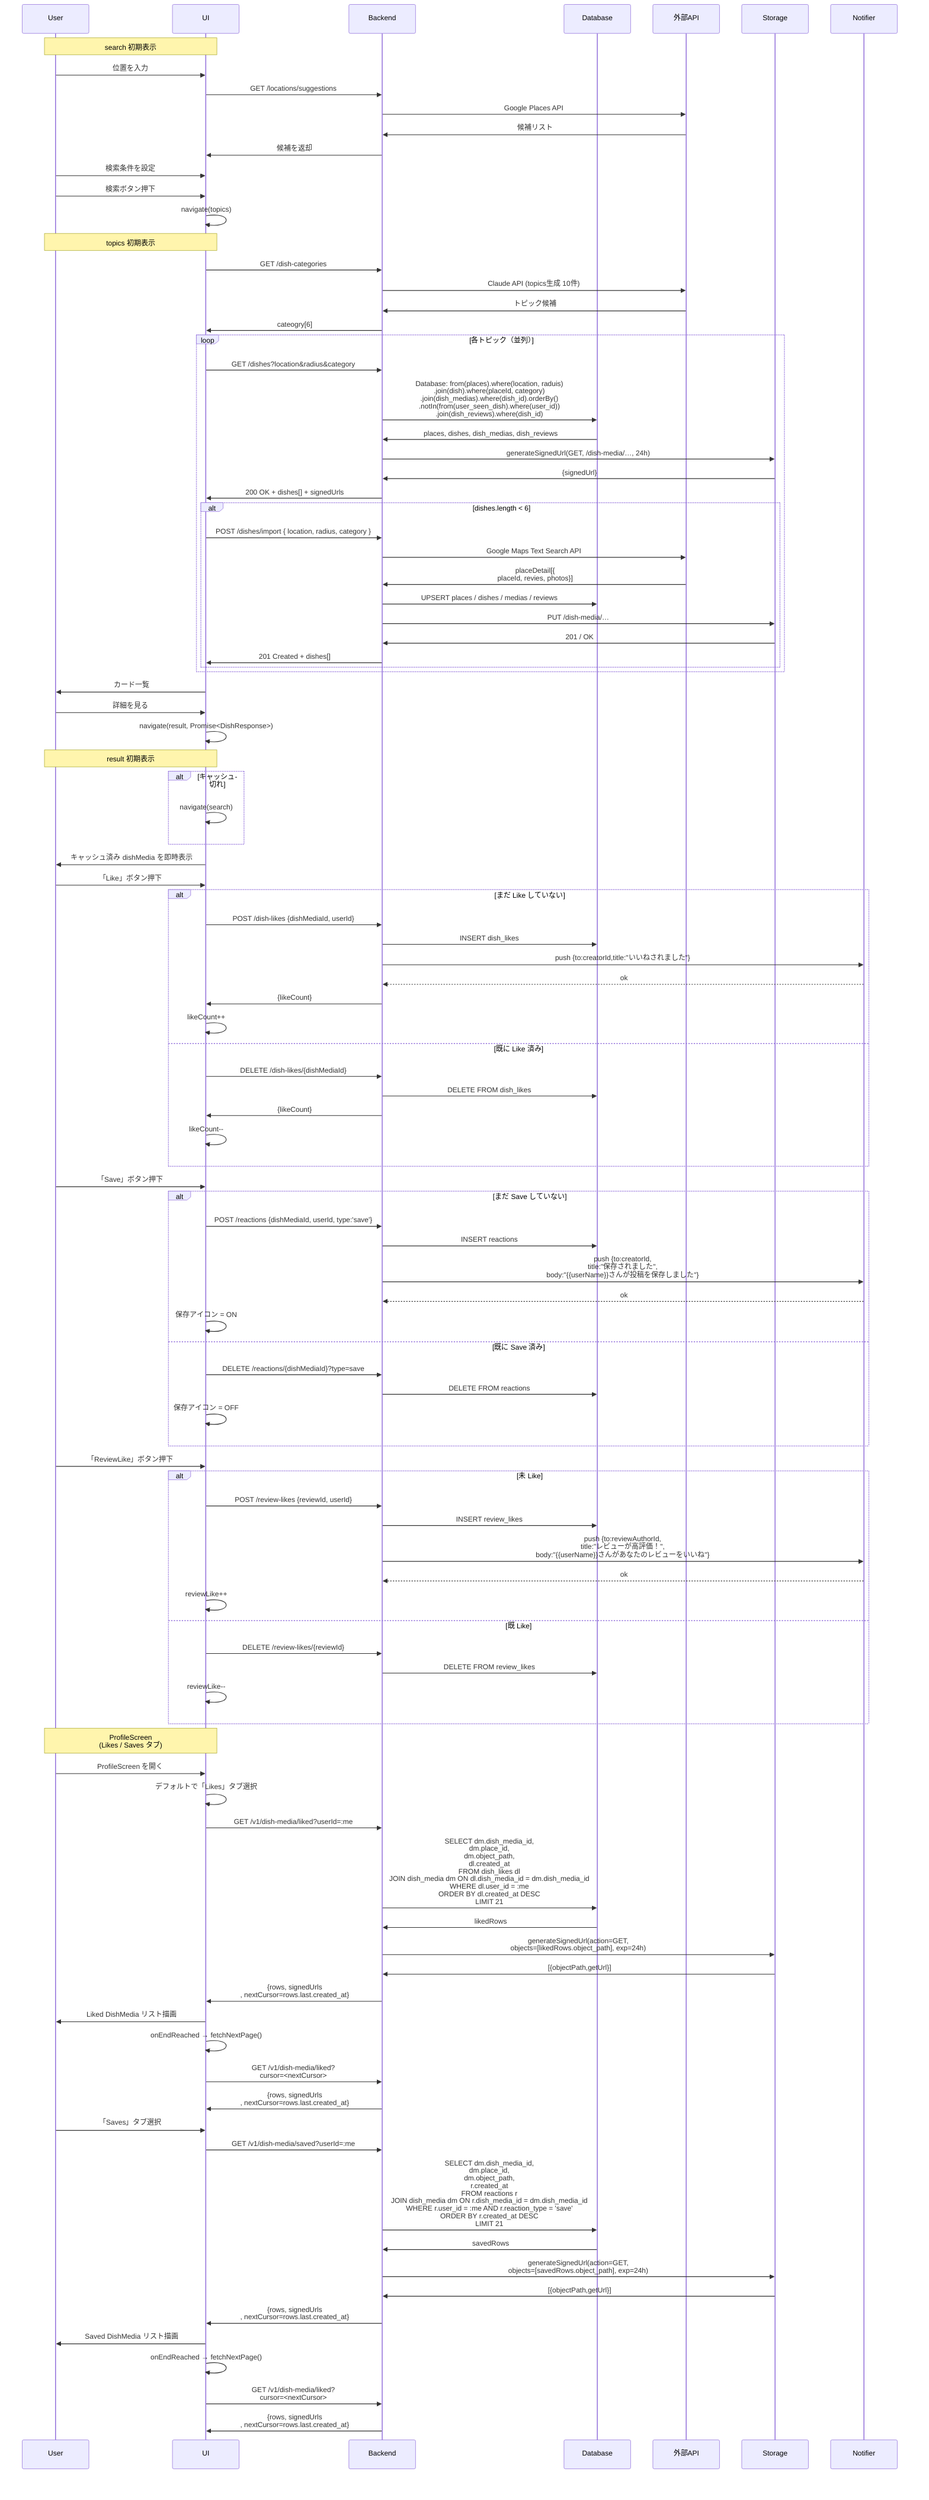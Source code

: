 sequenceDiagram
    participant User
    participant UI
    participant Backend
    participant Database
    participant 外部API
    participant Storage

    %% search/index
    Note over User,UI: search 初期表示
    User ->> UI: 位置を入力
        UI ->> Backend: GET /locations/suggestions
            Backend ->> 外部API: Google Places API
                外部API ->> Backend: 候補リスト
            Backend ->> UI: 候補を返却
    User ->> UI: 検索条件を設定
    User ->> UI: 検索ボタン押下
        UI ->> UI: navigate(topics)

    %% search/topics
    Note over User,UI: topics 初期表示
        UI ->> Backend: GET /dish-categories
            Backend ->> 外部API: Claude API (topics生成 10件)
                外部API ->> Backend: トピック候補
            Backend ->> UI: cateogry[6]
        loop 各トピック（並列）
            %% ① 既存データだけ取得
            UI ->> Backend: GET /dishes?location&radius&category
                Backend ->> Database:Database: from(places).where(location, raduis)<br>.join(dish).where(placeId, category)<br>.join(dish_medias).where(dish_id).orderBy()<br>.notIn(from(user_seen_dish).where(user_id))<br>.join(dish_reviews).where(dish_id)
                    Database ->> Backend: places, dishes, dish_medias, dish_reviews
                Backend ->> Storage: generateSignedUrl(GET, /dish-media/…, 24h)
                    Storage ->> Backend: {signedUrl}
                Backend ->> UI: 200 OK + dishes[] + signedUrls

            alt dishes.length < 6
                %% ② 不足分があれば同期 import
                UI ->> Backend: POST /dishes/import { location, radius, category }
                Backend ->> 外部API: Google Maps Text Search API
                    外部API ->> Backend: placeDetail[{<br>placeId, revies, photos}]
                
                %% ③ 取り込み (同期 UPSERT)
                Backend ->> Database: UPSERT places / dishes / medias / reviews
                Backend ->> Storage: PUT /dish-media/…
                    Storage ->> Backend: 201 / OK

                %% ④ 取り込み後にそのままデータを返す
                Backend ->> UI: 201 Created + dishes[]
            end
        end
    UI ->> User: カード一覧

    User ->> UI: 詳細を見る
        UI ->> UI: navigate(result, Promise<DishResponse>)

    %% search/result
    Note over User,UI: result 初期表示
        alt キャッシュ切れ
            UI ->> UI: navigate(search)
        end
        UI ->> User: キャッシュ済み dishMedia を即時表示
    %% DishMedia いいね
    User ->> UI: 「Like」ボタン押下
        alt まだ Like していない
            UI ->> Backend: POST /dish-likes {dishMediaId, userId}
                Backend ->> Database: INSERT dish_likes
                Backend ->> Notifier: push {to:creatorId,title:"いいねされました"}
                    Notifier -->> Backend: ok
            Backend ->> UI: {likeCount}
            UI ->> UI: likeCount++
        else 既に Like 済み
            UI ->> Backend: DELETE /dish-likes/{dishMediaId}
                Backend ->> Database: DELETE FROM dish_likes
            Backend ->> UI: {likeCount}
            UI ->> UI: likeCount--
        end
%% ───────────────────────── DishMedia「Save」─
    User ->> UI: 「Save」ボタン押下
        alt まだ Save していない
            UI ->> Backend: POST /reactions {dishMediaId, userId, type:'save'}
                Backend ->> Database: INSERT reactions
                Backend ->> Notifier: push {to:creatorId,<br>title:"保存されました",<br>body:"{{userName}}さんが投稿を保存しました"}
                    Notifier -->> Backend: ok
            UI ->> UI: 保存アイコン = ON
        else 既に Save 済み
            UI ->> Backend: DELETE /reactions/{dishMediaId}?type=save
                Backend ->> Database: DELETE FROM reactions
            UI ->> UI: 保存アイコン = OFF
        end
%% ─────────────────────── Review「Like」─
    User ->> UI: 「ReviewLike」ボタン押下
        alt 未 Like
            UI ->> Backend: POST /review-likes {reviewId, userId}
                Backend ->> Database: INSERT review_likes
                Backend ->> Notifier: push {to:reviewAuthorId,<br>title:"レビューが高評価！",<br>body:"{{userName}}さんがあなたのレビューをいいね"}
                    Notifier -->> Backend: ok
            UI ->> UI: reviewLike++
        else 既 Like
            UI ->> Backend: DELETE /review-likes/{reviewId}
                Backend ->> Database: DELETE FROM review_likes
            UI ->> UI: reviewLike--
        end

%% profile/likes‑saves ─────────────────────────────
    Note over User,UI: ProfileScreen<br>(Likes / Saves タブ)
    User ->> UI: ProfileScreen を開く
        UI ->> UI: デフォルトで「Likes」タブ選択

    %% ── Likes 一覧を取得 ──────────────────────────────
        UI ->> Backend: GET /v1/dish-media/liked?userId=:me
            Backend ->> Database: SELECT dm.dish_media_id,<br>dm.place_id,<br>dm.object_path,<br>dl.created_at<br>FROM dish_likes dl<br>JOIN dish_media dm ON dl.dish_media_id = dm.dish_media_id<br>WHERE dl.user_id = :me<br>ORDER BY dl.created_at DESC<br>LIMIT 21
            Database ->> Backend: likedRows
            Backend ->> Storage: generateSignedUrl(action=GET,<br>objects=[likedRows.object_path], exp=24h)
                Storage ->> Backend: [{objectPath,getUrl}]
        Backend ->> UI: {rows, signedUrls<br>, nextCursor=rows.last.created_at}
        UI ->> User: Liked DishMedia リスト描画
        UI ->> UI: onEndReached → fetchNextPage()
        UI ->> Backend: GET /v1/dish-media/liked?<br>cursor=<nextCursor>
            Backend ->> UI: {rows, signedUrls<br>, nextCursor=rows.last.created_at}

    %% ── ユーザーが「Saves」タブをタップ ───────────────
    User ->> UI: 「Saves」タブ選択
        UI ->> Backend: GET /v1/dish-media/saved?userId=:me
            Backend ->> Database: SELECT dm.dish_media_id,<br>dm.place_id,<br>dm.object_path,<br>r.created_at<br>FROM reactions r<br>JOIN dish_media dm ON r.dish_media_id = dm.dish_media_id<br>WHERE r.user_id = :me AND r.reaction_type = 'save'<br>ORDER BY r.created_at DESC<br>LIMIT 21
            Database ->> Backend: savedRows
            Backend ->> Storage: generateSignedUrl(action=GET,<br>objects=[savedRows.object_path], exp=24h)
                Storage ->> Backend: [{objectPath,getUrl}]
            Backend ->> UI: {rows, signedUrls<br>, nextCursor=rows.last.created_at}
        UI ->> User: Saved DishMedia リスト描画
        UI ->> UI: onEndReached → fetchNextPage()
        UI ->> Backend: GET /v1/dish-media/liked?<br>cursor=<nextCursor>
            Backend ->> UI: {rows, signedUrls<br>, nextCursor=rows.last.created_at}
